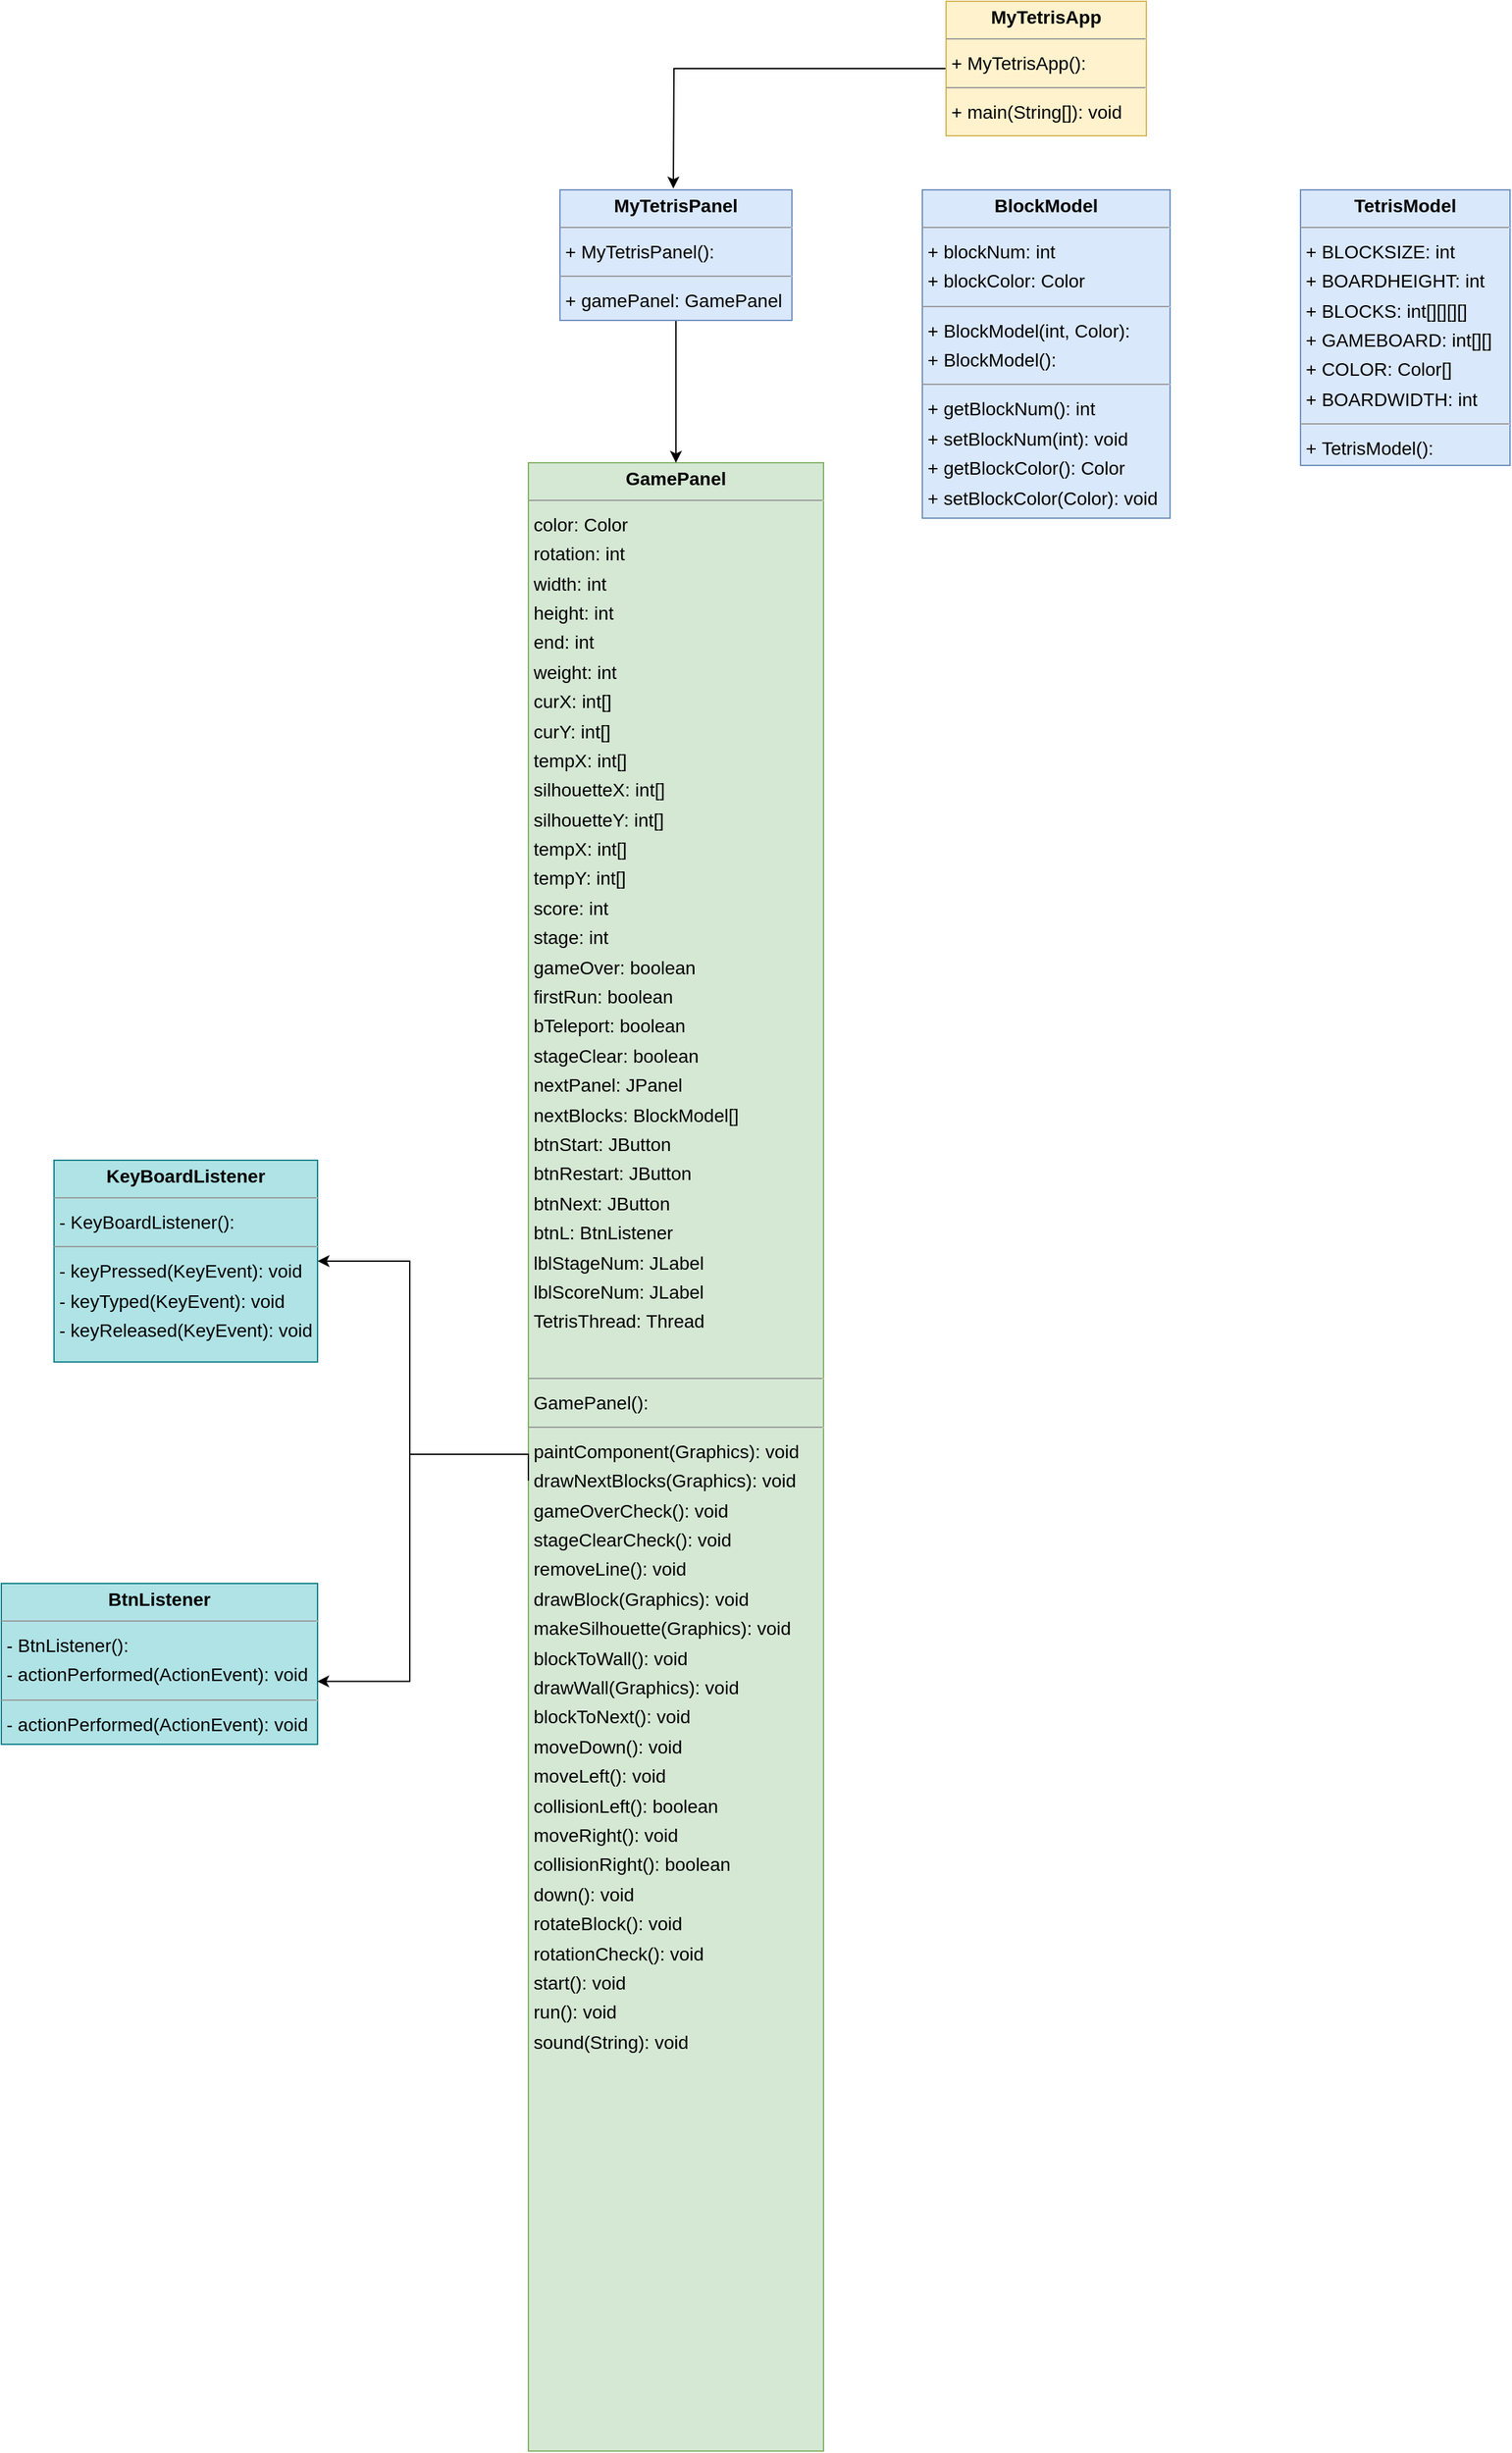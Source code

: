 <mxfile version="18.0.8" type="github">
  <diagram id="QZ_HK7_KdIU9Q9DTT8c-" name="Page-1">
    <mxGraphModel dx="962" dy="45" grid="1" gridSize="10" guides="1" tooltips="1" connect="1" arrows="1" fold="1" page="0" pageScale="1" pageWidth="827" pageHeight="1169" background="none" math="0" shadow="0">
      <root>
        <mxCell id="0" />
        <mxCell id="1" parent="0" />
        <mxCell id="OVa5Ts6vJRZxnkHYZyz3-1" value="&lt;p style=&quot;margin:0px;margin-top:4px;text-align:center;&quot;&gt;&lt;b&gt;BlockModel&lt;/b&gt;&lt;/p&gt;&lt;hr size=&quot;1&quot;&gt;&lt;p style=&quot;margin:0 0 0 4px;line-height:1.6;&quot;&gt;+ blockNum: int&lt;br&gt;+ blockColor: Color&lt;br&gt;&lt;/p&gt;&lt;hr size=&quot;1&quot;&gt;&lt;p style=&quot;margin:0 0 0 4px;line-height:1.6;&quot;&gt;+ BlockModel(int, Color): &lt;br&gt;+ BlockModel(): &lt;/p&gt;&lt;hr size=&quot;1&quot;&gt;&lt;p style=&quot;margin:0 0 0 4px;line-height:1.6;&quot;&gt;&lt;span style=&quot;&quot;&gt;+ getBlockNum(): int&lt;/span&gt;&lt;br style=&quot;&quot;&gt;&lt;span style=&quot;&quot;&gt;+ setBlockNum(int): void&lt;/span&gt;&lt;br style=&quot;&quot;&gt;&lt;span style=&quot;&quot;&gt;+ getBlockColor(): Color&lt;/span&gt;&lt;br style=&quot;&quot;&gt;&lt;span style=&quot;&quot;&gt;+ setBlockColor(Color): void&lt;/span&gt;&lt;br&gt;&lt;/p&gt;" style="verticalAlign=top;align=left;overflow=fill;fontSize=14;fontFamily=Helvetica;html=1;rounded=0;shadow=0;comic=0;labelBackgroundColor=none;strokeWidth=1;fillColor=#dae8fc;strokeColor=#6c8ebf;" vertex="1" parent="1">
          <mxGeometry x="779" y="661" width="188" height="249" as="geometry" />
        </mxCell>
        <mxCell id="OVa5Ts6vJRZxnkHYZyz3-2" value="&lt;p style=&quot;margin:0px;margin-top:4px;text-align:center;&quot;&gt;&lt;b&gt;BtnListener&lt;/b&gt;&lt;/p&gt;&lt;hr size=&quot;1&quot;&gt;&lt;p style=&quot;margin:0 0 0 4px;line-height:1.6;&quot;&gt;- BtnListener():&lt;br&gt;&lt;/p&gt;&lt;p style=&quot;margin:0 0 0 4px;line-height:1.6;&quot;&gt;- actionPerformed(ActionEvent): void&lt;/p&gt;&lt;hr size=&quot;1&quot;&gt;&lt;p style=&quot;margin:0 0 0 4px;line-height:1.6;&quot;&gt;- actionPerformed(ActionEvent): void&lt;br&gt;&lt;/p&gt;" style="verticalAlign=top;align=left;overflow=fill;fontSize=14;fontFamily=Helvetica;html=1;rounded=0;shadow=0;comic=0;labelBackgroundColor=none;strokeWidth=1;fillColor=#b0e3e6;strokeColor=#0e8088;" vertex="1" parent="1">
          <mxGeometry x="80" y="1718" width="240" height="122" as="geometry" />
        </mxCell>
        <mxCell id="OVa5Ts6vJRZxnkHYZyz3-3" value="" style="edgeStyle=orthogonalEdgeStyle;rounded=0;orthogonalLoop=1;jettySize=auto;html=1;entryX=1;entryY=0.5;entryDx=0;entryDy=0;exitX=0;exitY=0.505;exitDx=0;exitDy=0;exitPerimeter=0;" edge="1" parent="1" source="OVa5Ts6vJRZxnkHYZyz3-4" target="OVa5Ts6vJRZxnkHYZyz3-5">
          <mxGeometry relative="1" as="geometry">
            <mxPoint x="328" y="1622.0" as="targetPoint" />
            <Array as="points">
              <mxPoint x="480" y="1620" />
              <mxPoint x="390" y="1620" />
              <mxPoint x="390" y="1474" />
            </Array>
          </mxGeometry>
        </mxCell>
        <mxCell id="OVa5Ts6vJRZxnkHYZyz3-4" value="&lt;p style=&quot;margin:0px;margin-top:4px;text-align:center;&quot;&gt;&lt;b&gt;GamePanel&lt;/b&gt;&lt;/p&gt;&lt;hr size=&quot;1&quot;&gt;&lt;p style=&quot;margin:0 0 0 4px;line-height:1.6;&quot;&gt;color: Color&lt;br&gt;&lt;/p&gt;&lt;p style=&quot;margin:0 0 0 4px;line-height:1.6;&quot;&gt;rotation: int&lt;br&gt;&lt;/p&gt;&lt;p style=&quot;margin:0 0 0 4px;line-height:1.6;&quot;&gt;width: int&lt;br&gt;&lt;/p&gt;&lt;p style=&quot;margin:0 0 0 4px;line-height:1.6;&quot;&gt;height: int&lt;br&gt;&lt;/p&gt;&lt;p style=&quot;margin:0 0 0 4px;line-height:1.6;&quot;&gt;end: int&lt;br&gt;&lt;/p&gt;&lt;p style=&quot;margin:0 0 0 4px;line-height:1.6;&quot;&gt;&lt;span style=&quot;text-align: justify;&quot;&gt;weight: int&lt;/span&gt;&lt;br&gt;&lt;/p&gt;&lt;p style=&quot;margin:0 0 0 4px;line-height:1.6;&quot;&gt;curX: int[]&lt;span style=&quot;text-align: justify;&quot;&gt;&lt;br&gt;&lt;/span&gt;&lt;/p&gt;&lt;p style=&quot;margin:0 0 0 4px;line-height:1.6;&quot;&gt;curY: int[]&lt;span style=&quot;text-align: justify;&quot;&gt;&lt;br&gt;&lt;/span&gt;&lt;/p&gt;&lt;p style=&quot;margin:0 0 0 4px;line-height:1.6;&quot;&gt;tempX: int[]&lt;/p&gt;&lt;p style=&quot;margin:0 0 0 4px;line-height:1.6;&quot;&gt;silhouetteX: int[]&lt;/p&gt;&lt;p style=&quot;margin:0 0 0 4px;line-height:1.6;&quot;&gt;silhouetteY: int[]&lt;/p&gt;&lt;p style=&quot;margin:0 0 0 4px;line-height:1.6;&quot;&gt;tempX: int[]&lt;/p&gt;&lt;p style=&quot;margin:0 0 0 4px;line-height:1.6;&quot;&gt;tempY: int[]&lt;/p&gt;&lt;p style=&quot;margin:0 0 0 4px;line-height:1.6;&quot;&gt;score: int&lt;br&gt;stage: int&lt;/p&gt;&lt;p style=&quot;margin:0 0 0 4px;line-height:1.6;&quot;&gt;gameOver: boolean&lt;/p&gt;&lt;p style=&quot;margin:0 0 0 4px;line-height:1.6;&quot;&gt;firstRun: boolean&lt;/p&gt;&lt;p style=&quot;margin:0 0 0 4px;line-height:1.6;&quot;&gt;bTeleport: boolean&lt;/p&gt;&lt;p style=&quot;margin:0 0 0 4px;line-height:1.6;&quot;&gt;stageClear: boolean&lt;/p&gt;&lt;p style=&quot;margin:0 0 0 4px;line-height:1.6;&quot;&gt;nextPanel: JPanel&lt;/p&gt;&lt;p style=&quot;margin:0 0 0 4px;line-height:1.6;&quot;&gt;nextBlocks: BlockModel[]&lt;/p&gt;&lt;p style=&quot;margin:0 0 0 4px;line-height:1.6;&quot;&gt;btnStart: JButton&lt;br&gt;&lt;/p&gt;&lt;p style=&quot;margin:0 0 0 4px;line-height:1.6;&quot;&gt;btnRestart: JButton&lt;br&gt;&lt;/p&gt;&lt;p style=&quot;margin:0 0 0 4px;line-height:1.6;&quot;&gt;btnNext: JButton&lt;br&gt;&lt;/p&gt;&lt;p style=&quot;margin:0 0 0 4px;line-height:1.6;&quot;&gt;btnL: BtnListener&lt;br&gt;&lt;/p&gt;&lt;p style=&quot;margin:0 0 0 4px;line-height:1.6;&quot;&gt;lblStageNum: JLabel&lt;br&gt;&lt;/p&gt;&lt;p style=&quot;margin:0 0 0 4px;line-height:1.6;&quot;&gt;lblScoreNum: JLabel&lt;br&gt;&lt;/p&gt;&lt;p style=&quot;margin:0 0 0 4px;line-height:1.6;&quot;&gt;&lt;span style=&quot;background-color: initial;&quot;&gt;TetrisThread: Thread&lt;/span&gt;&lt;/p&gt;&lt;br&gt;&lt;p&gt;&lt;/p&gt;&lt;hr size=&quot;1&quot;&gt;&lt;p style=&quot;margin:0 0 0 4px;line-height:1.6;&quot;&gt;GamePanel(): &lt;/p&gt;&lt;hr size=&quot;1&quot;&gt;&lt;p style=&quot;margin:0 0 0 4px;line-height:1.6;&quot;&gt;paintComponent(Graphics): void&lt;/p&gt;&lt;p style=&quot;margin:0 0 0 4px;line-height:1.6;&quot;&gt;drawNextBlocks(Graphics): void&lt;/p&gt;&lt;p style=&quot;margin:0 0 0 4px;line-height:1.6;&quot;&gt;gameOverCheck(): void&lt;/p&gt;&lt;p style=&quot;margin:0 0 0 4px;line-height:1.6;&quot;&gt;stageClearCheck(): void&lt;br&gt;&lt;/p&gt;&lt;p style=&quot;margin:0 0 0 4px;line-height:1.6;&quot;&gt;removeLine(): void&lt;br&gt;&lt;/p&gt;&lt;p style=&quot;margin:0 0 0 4px;line-height:1.6;&quot;&gt;drawBlock(Graphics): void&lt;/p&gt;&lt;p style=&quot;margin:0 0 0 4px;line-height:1.6;&quot;&gt;makeSilhouette(Graphics): void&lt;/p&gt;&lt;p style=&quot;margin:0 0 0 4px;line-height:1.6;&quot;&gt;blockToWall(): void&lt;/p&gt;&lt;p style=&quot;margin:0 0 0 4px;line-height:1.6;&quot;&gt;&lt;span style=&quot;background-color: initial;&quot;&gt;drawWall(Graphics): void&lt;/span&gt;&lt;br&gt;&lt;/p&gt;&lt;p style=&quot;margin:0 0 0 4px;line-height:1.6;&quot;&gt;&lt;span style=&quot;background-color: initial;&quot;&gt;blockToNext(): void&lt;/span&gt;&lt;br&gt;&lt;/p&gt;&lt;p style=&quot;margin:0 0 0 4px;line-height:1.6;&quot;&gt;moveDown(): void&lt;span style=&quot;background-color: initial;&quot;&gt;&lt;br&gt;&lt;/span&gt;&lt;/p&gt;&lt;p style=&quot;margin:0 0 0 4px;line-height:1.6;&quot;&gt;moveLeft(): void&lt;br&gt;&lt;/p&gt;&lt;p style=&quot;margin:0 0 0 4px;line-height:1.6;&quot;&gt;collisionLeft(): boolean&lt;br&gt;&lt;/p&gt;&lt;p style=&quot;margin:0 0 0 4px;line-height:1.6;&quot;&gt;moveRight(): void&lt;br&gt;&lt;/p&gt;&lt;p style=&quot;margin:0 0 0 4px;line-height:1.6;&quot;&gt;collisionRight(): boolean&lt;br&gt;&lt;/p&gt;&lt;p style=&quot;margin:0 0 0 4px;line-height:1.6;&quot;&gt;down(): void&lt;/p&gt;&lt;p style=&quot;margin:0 0 0 4px;line-height:1.6;&quot;&gt;rotateBlock(): void&lt;br&gt;&lt;/p&gt;&lt;p style=&quot;margin:0 0 0 4px;line-height:1.6;&quot;&gt;rotationCheck(): void&lt;br&gt;&lt;/p&gt;&lt;p style=&quot;margin:0 0 0 4px;line-height:1.6;&quot;&gt;start(): void&lt;br&gt;&lt;/p&gt;&lt;p style=&quot;margin:0 0 0 4px;line-height:1.6;&quot;&gt;run(): void&lt;/p&gt;&lt;p style=&quot;margin:0 0 0 4px;line-height:1.6;&quot;&gt;sound(String): void&lt;/p&gt;&lt;p style=&quot;margin:0 0 0 4px;line-height:1.6;&quot;&gt;&lt;br&gt;&lt;/p&gt;" style="verticalAlign=top;align=left;overflow=fill;fontSize=14;fontFamily=Helvetica;html=1;rounded=0;shadow=0;comic=0;labelBackgroundColor=none;strokeWidth=1;fillColor=#d5e8d4;strokeColor=#82b366;" vertex="1" parent="1">
          <mxGeometry x="480" y="868" width="224" height="1508" as="geometry" />
        </mxCell>
        <mxCell id="OVa5Ts6vJRZxnkHYZyz3-5" value="&lt;p style=&quot;margin:0px;margin-top:4px;text-align:center;&quot;&gt;&lt;b&gt;KeyBoardListener&lt;/b&gt;&lt;/p&gt;&lt;hr size=&quot;1&quot;&gt;&lt;p style=&quot;margin:0 0 0 4px;line-height:1.6;&quot;&gt;- KeyBoardListener():&lt;br&gt;&lt;/p&gt;&lt;hr size=&quot;1&quot;&gt;&lt;p style=&quot;margin:0 0 0 4px;line-height:1.6;&quot;&gt;&lt;span style=&quot;background-color: initial;&quot;&gt;- keyPressed(KeyEvent): void&lt;/span&gt;&lt;br&gt;&lt;/p&gt;&lt;p style=&quot;margin:0 0 0 4px;line-height:1.6;&quot;&gt;- keyTyped(KeyEvent): void&lt;br&gt;- keyReleased(KeyEvent): void&lt;br&gt;&lt;/p&gt;&lt;div&gt;&lt;br&gt;&lt;/div&gt;" style="verticalAlign=top;align=left;overflow=fill;fontSize=14;fontFamily=Helvetica;html=1;rounded=0;shadow=0;comic=0;labelBackgroundColor=none;strokeWidth=1;fillColor=#b0e3e6;strokeColor=#0e8088;" vertex="1" parent="1">
          <mxGeometry x="120" y="1397" width="200" height="153" as="geometry" />
        </mxCell>
        <mxCell id="OVa5Ts6vJRZxnkHYZyz3-6" value="" style="edgeStyle=orthogonalEdgeStyle;rounded=0;orthogonalLoop=1;jettySize=auto;html=1;" edge="1" parent="1" source="OVa5Ts6vJRZxnkHYZyz3-7">
          <mxGeometry relative="1" as="geometry">
            <mxPoint x="590" y="660" as="targetPoint" />
          </mxGeometry>
        </mxCell>
        <mxCell id="OVa5Ts6vJRZxnkHYZyz3-7" value="&lt;p style=&quot;margin:0px;margin-top:4px;text-align:center;&quot;&gt;&lt;b&gt;MyTetrisApp&lt;/b&gt;&lt;/p&gt;&lt;hr size=&quot;1&quot;&gt;&lt;p style=&quot;margin:0 0 0 4px;line-height:1.6;&quot;&gt;+ MyTetrisApp():&lt;br&gt;&lt;/p&gt;&lt;hr size=&quot;1&quot;&gt;&lt;p style=&quot;margin:0 0 0 4px;line-height:1.6;&quot;&gt;&lt;span style=&quot;background-color: initial;&quot;&gt;+ main(String[]): void&lt;/span&gt;&lt;br&gt;&lt;/p&gt;" style="verticalAlign=top;align=left;overflow=fill;fontSize=14;fontFamily=Helvetica;html=1;rounded=0;shadow=0;comic=0;labelBackgroundColor=none;strokeWidth=1;fillColor=#fff2cc;strokeColor=#d6b656;" vertex="1" parent="1">
          <mxGeometry x="797" y="518" width="152" height="102" as="geometry" />
        </mxCell>
        <mxCell id="OVa5Ts6vJRZxnkHYZyz3-8" value="" style="edgeStyle=orthogonalEdgeStyle;rounded=0;orthogonalLoop=1;jettySize=auto;html=1;" edge="1" parent="1" source="OVa5Ts6vJRZxnkHYZyz3-9" target="OVa5Ts6vJRZxnkHYZyz3-4">
          <mxGeometry relative="1" as="geometry" />
        </mxCell>
        <mxCell id="OVa5Ts6vJRZxnkHYZyz3-9" value="&lt;p style=&quot;margin:0px;margin-top:4px;text-align:center;&quot;&gt;&lt;b&gt;MyTetrisPanel&lt;/b&gt;&lt;/p&gt;&lt;hr size=&quot;1&quot;/&gt;&lt;p style=&quot;margin:0 0 0 4px;line-height:1.6;&quot;&gt;+ MyTetrisPanel(): &lt;/p&gt;&lt;hr size=&quot;1&quot;/&gt;&lt;p style=&quot;margin:0 0 0 4px;line-height:1.6;&quot;&gt;+ gamePanel: GamePanel&lt;/p&gt;" style="verticalAlign=top;align=left;overflow=fill;fontSize=14;fontFamily=Helvetica;html=1;rounded=0;shadow=0;comic=0;labelBackgroundColor=none;strokeWidth=1;fillColor=#dae8fc;strokeColor=#6c8ebf;" vertex="1" parent="1">
          <mxGeometry x="504" y="661" width="176" height="99" as="geometry" />
        </mxCell>
        <mxCell id="OVa5Ts6vJRZxnkHYZyz3-10" value="&lt;p style=&quot;margin:0px;margin-top:4px;text-align:center;&quot;&gt;&lt;b&gt;TetrisModel&lt;/b&gt;&lt;/p&gt;&lt;hr size=&quot;1&quot;&gt;&lt;p style=&quot;margin:0 0 0 4px;line-height:1.6;&quot;&gt;&lt;span style=&quot;&quot;&gt;+ BLOCKSIZE: int&lt;/span&gt;&lt;br style=&quot;&quot;&gt;&lt;span style=&quot;&quot;&gt;+ BOARDHEIGHT: int&lt;/span&gt;&lt;br style=&quot;&quot;&gt;&lt;span style=&quot;&quot;&gt;+ BLOCKS: int[][][][]&lt;/span&gt;&lt;br style=&quot;&quot;&gt;&lt;span style=&quot;&quot;&gt;+ GAMEBOARD: int[][]&lt;/span&gt;&lt;br style=&quot;&quot;&gt;&lt;span style=&quot;&quot;&gt;+ COLOR: Color[]&lt;/span&gt;&lt;br style=&quot;&quot;&gt;&lt;span style=&quot;&quot;&gt;+ BOARDWIDTH: int&lt;/span&gt;&lt;br&gt;&lt;/p&gt;&lt;hr size=&quot;1&quot;&gt;&lt;p style=&quot;margin:0 0 0 4px;line-height:1.6;&quot;&gt;&lt;span style=&quot;&quot;&gt;+&amp;nbsp;&lt;/span&gt;&lt;span style=&quot;&quot;&gt;TetrisModel():&lt;/span&gt;&lt;br&gt;&lt;/p&gt;" style="verticalAlign=top;align=left;overflow=fill;fontSize=14;fontFamily=Helvetica;html=1;rounded=0;shadow=0;comic=0;labelBackgroundColor=none;strokeWidth=1;fillColor=#dae8fc;strokeColor=#6c8ebf;" vertex="1" parent="1">
          <mxGeometry x="1066" y="661" width="159" height="209" as="geometry" />
        </mxCell>
        <mxCell id="OVa5Ts6vJRZxnkHYZyz3-11" value="" style="edgeStyle=orthogonalEdgeStyle;rounded=0;orthogonalLoop=1;jettySize=auto;html=1;entryX=0.999;entryY=0.609;entryDx=0;entryDy=0;entryPerimeter=0;" edge="1" parent="1" target="OVa5Ts6vJRZxnkHYZyz3-2">
          <mxGeometry relative="1" as="geometry">
            <mxPoint x="480" y="1620" as="sourcePoint" />
            <mxPoint x="324" y="1478.5" as="targetPoint" />
            <Array as="points">
              <mxPoint x="480" y="1640" />
              <mxPoint x="480" y="1620" />
              <mxPoint x="390" y="1620" />
              <mxPoint x="390" y="1780" />
            </Array>
          </mxGeometry>
        </mxCell>
      </root>
    </mxGraphModel>
  </diagram>
</mxfile>
